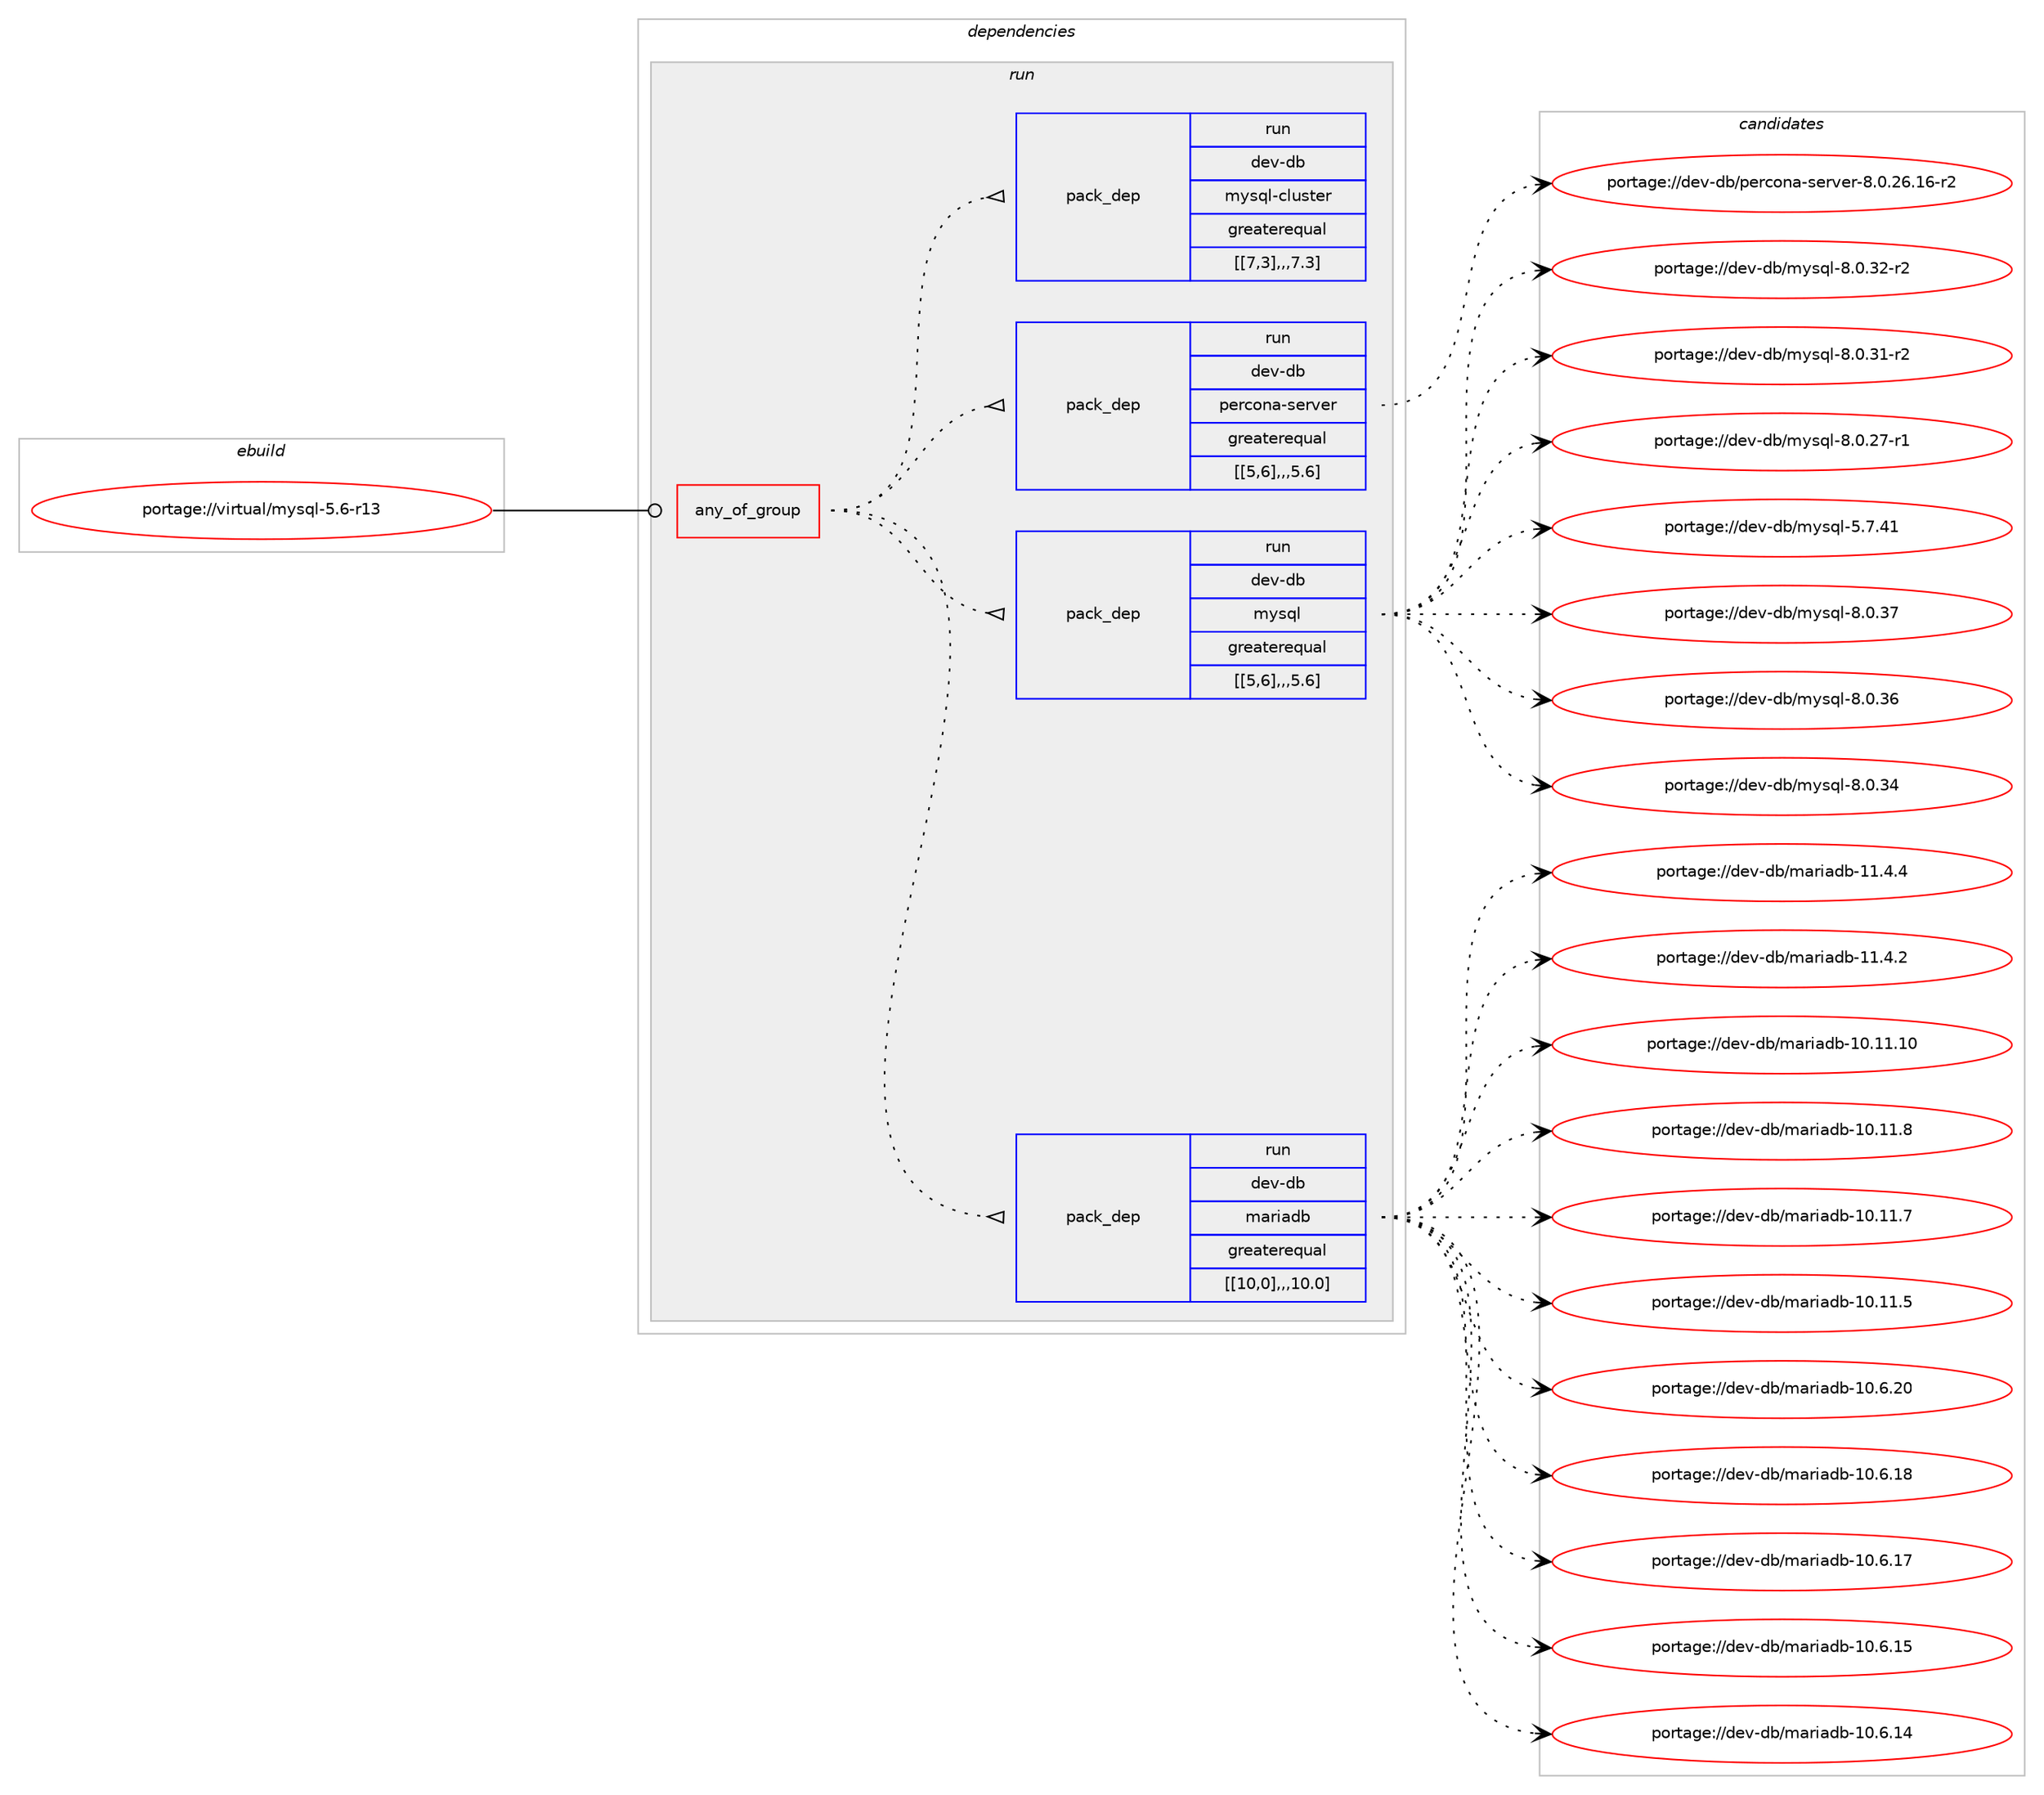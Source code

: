 digraph prolog {

# *************
# Graph options
# *************

newrank=true;
concentrate=true;
compound=true;
graph [rankdir=LR,fontname=Helvetica,fontsize=10,ranksep=1.5];#, ranksep=2.5, nodesep=0.2];
edge  [arrowhead=vee];
node  [fontname=Helvetica,fontsize=10];

# **********
# The ebuild
# **********

subgraph cluster_leftcol {
color=gray;
label=<<i>ebuild</i>>;
id [label="portage://virtual/mysql-5.6-r13", color=red, width=4, href="../virtual/mysql-5.6-r13.svg"];
}

# ****************
# The dependencies
# ****************

subgraph cluster_midcol {
color=gray;
label=<<i>dependencies</i>>;
subgraph cluster_compile {
fillcolor="#eeeeee";
style=filled;
label=<<i>compile</i>>;
}
subgraph cluster_compileandrun {
fillcolor="#eeeeee";
style=filled;
label=<<i>compile and run</i>>;
}
subgraph cluster_run {
fillcolor="#eeeeee";
style=filled;
label=<<i>run</i>>;
subgraph any54 {
dependency2026 [label=<<TABLE BORDER="0" CELLBORDER="1" CELLSPACING="0" CELLPADDING="4"><TR><TD CELLPADDING="10">any_of_group</TD></TR></TABLE>>, shape=none, color=red];subgraph pack1505 {
dependency2027 [label=<<TABLE BORDER="0" CELLBORDER="1" CELLSPACING="0" CELLPADDING="4" WIDTH="220"><TR><TD ROWSPAN="6" CELLPADDING="30">pack_dep</TD></TR><TR><TD WIDTH="110">run</TD></TR><TR><TD>dev-db</TD></TR><TR><TD>mariadb</TD></TR><TR><TD>greaterequal</TD></TR><TR><TD>[[10,0],,,10.0]</TD></TR></TABLE>>, shape=none, color=blue];
}
dependency2026:e -> dependency2027:w [weight=20,style="dotted",arrowhead="oinv"];
subgraph pack1510 {
dependency2035 [label=<<TABLE BORDER="0" CELLBORDER="1" CELLSPACING="0" CELLPADDING="4" WIDTH="220"><TR><TD ROWSPAN="6" CELLPADDING="30">pack_dep</TD></TR><TR><TD WIDTH="110">run</TD></TR><TR><TD>dev-db</TD></TR><TR><TD>mysql</TD></TR><TR><TD>greaterequal</TD></TR><TR><TD>[[5,6],,,5.6]</TD></TR></TABLE>>, shape=none, color=blue];
}
dependency2026:e -> dependency2035:w [weight=20,style="dotted",arrowhead="oinv"];
subgraph pack1514 {
dependency2040 [label=<<TABLE BORDER="0" CELLBORDER="1" CELLSPACING="0" CELLPADDING="4" WIDTH="220"><TR><TD ROWSPAN="6" CELLPADDING="30">pack_dep</TD></TR><TR><TD WIDTH="110">run</TD></TR><TR><TD>dev-db</TD></TR><TR><TD>percona-server</TD></TR><TR><TD>greaterequal</TD></TR><TR><TD>[[5,6],,,5.6]</TD></TR></TABLE>>, shape=none, color=blue];
}
dependency2026:e -> dependency2040:w [weight=20,style="dotted",arrowhead="oinv"];
subgraph pack1518 {
dependency2046 [label=<<TABLE BORDER="0" CELLBORDER="1" CELLSPACING="0" CELLPADDING="4" WIDTH="220"><TR><TD ROWSPAN="6" CELLPADDING="30">pack_dep</TD></TR><TR><TD WIDTH="110">run</TD></TR><TR><TD>dev-db</TD></TR><TR><TD>mysql-cluster</TD></TR><TR><TD>greaterequal</TD></TR><TR><TD>[[7,3],,,7.3]</TD></TR></TABLE>>, shape=none, color=blue];
}
dependency2026:e -> dependency2046:w [weight=20,style="dotted",arrowhead="oinv"];
}
id:e -> dependency2026:w [weight=20,style="solid",arrowhead="odot"];
}
}

# **************
# The candidates
# **************

subgraph cluster_choices {
rank=same;
color=gray;
label=<<i>candidates</i>>;

subgraph choice1443 {
color=black;
nodesep=1;
choice10010111845100984710997114105971009845494946524652 [label="portage://dev-db/mariadb-11.4.4", color=red, width=4,href="../dev-db/mariadb-11.4.4.svg"];
choice10010111845100984710997114105971009845494946524650 [label="portage://dev-db/mariadb-11.4.2", color=red, width=4,href="../dev-db/mariadb-11.4.2.svg"];
choice100101118451009847109971141059710098454948464949464948 [label="portage://dev-db/mariadb-10.11.10", color=red, width=4,href="../dev-db/mariadb-10.11.10.svg"];
choice1001011184510098471099711410597100984549484649494656 [label="portage://dev-db/mariadb-10.11.8", color=red, width=4,href="../dev-db/mariadb-10.11.8.svg"];
choice1001011184510098471099711410597100984549484649494655 [label="portage://dev-db/mariadb-10.11.7", color=red, width=4,href="../dev-db/mariadb-10.11.7.svg"];
choice1001011184510098471099711410597100984549484649494653 [label="portage://dev-db/mariadb-10.11.5", color=red, width=4,href="../dev-db/mariadb-10.11.5.svg"];
choice1001011184510098471099711410597100984549484654465048 [label="portage://dev-db/mariadb-10.6.20", color=red, width=4,href="../dev-db/mariadb-10.6.20.svg"];
choice1001011184510098471099711410597100984549484654464956 [label="portage://dev-db/mariadb-10.6.18", color=red, width=4,href="../dev-db/mariadb-10.6.18.svg"];
choice1001011184510098471099711410597100984549484654464955 [label="portage://dev-db/mariadb-10.6.17", color=red, width=4,href="../dev-db/mariadb-10.6.17.svg"];
choice1001011184510098471099711410597100984549484654464953 [label="portage://dev-db/mariadb-10.6.15", color=red, width=4,href="../dev-db/mariadb-10.6.15.svg"];
choice1001011184510098471099711410597100984549484654464952 [label="portage://dev-db/mariadb-10.6.14", color=red, width=4,href="../dev-db/mariadb-10.6.14.svg"];
dependency2027:e -> choice10010111845100984710997114105971009845494946524652:w [style=dotted,weight="100"];
dependency2027:e -> choice10010111845100984710997114105971009845494946524650:w [style=dotted,weight="100"];
dependency2027:e -> choice100101118451009847109971141059710098454948464949464948:w [style=dotted,weight="100"];
dependency2027:e -> choice1001011184510098471099711410597100984549484649494656:w [style=dotted,weight="100"];
dependency2027:e -> choice1001011184510098471099711410597100984549484649494655:w [style=dotted,weight="100"];
dependency2027:e -> choice1001011184510098471099711410597100984549484649494653:w [style=dotted,weight="100"];
dependency2027:e -> choice1001011184510098471099711410597100984549484654465048:w [style=dotted,weight="100"];
dependency2027:e -> choice1001011184510098471099711410597100984549484654464956:w [style=dotted,weight="100"];
dependency2027:e -> choice1001011184510098471099711410597100984549484654464955:w [style=dotted,weight="100"];
dependency2027:e -> choice1001011184510098471099711410597100984549484654464953:w [style=dotted,weight="100"];
dependency2027:e -> choice1001011184510098471099711410597100984549484654464952:w [style=dotted,weight="100"];
}
subgraph choice1457 {
color=black;
nodesep=1;
choice10010111845100984710912111511310845564648465155 [label="portage://dev-db/mysql-8.0.37", color=red, width=4,href="../dev-db/mysql-8.0.37.svg"];
choice10010111845100984710912111511310845564648465154 [label="portage://dev-db/mysql-8.0.36", color=red, width=4,href="../dev-db/mysql-8.0.36.svg"];
choice10010111845100984710912111511310845564648465152 [label="portage://dev-db/mysql-8.0.34", color=red, width=4,href="../dev-db/mysql-8.0.34.svg"];
choice100101118451009847109121115113108455646484651504511450 [label="portage://dev-db/mysql-8.0.32-r2", color=red, width=4,href="../dev-db/mysql-8.0.32-r2.svg"];
choice100101118451009847109121115113108455646484651494511450 [label="portage://dev-db/mysql-8.0.31-r2", color=red, width=4,href="../dev-db/mysql-8.0.31-r2.svg"];
choice100101118451009847109121115113108455646484650554511449 [label="portage://dev-db/mysql-8.0.27-r1", color=red, width=4,href="../dev-db/mysql-8.0.27-r1.svg"];
choice10010111845100984710912111511310845534655465249 [label="portage://dev-db/mysql-5.7.41", color=red, width=4,href="../dev-db/mysql-5.7.41.svg"];
dependency2035:e -> choice10010111845100984710912111511310845564648465155:w [style=dotted,weight="100"];
dependency2035:e -> choice10010111845100984710912111511310845564648465154:w [style=dotted,weight="100"];
dependency2035:e -> choice10010111845100984710912111511310845564648465152:w [style=dotted,weight="100"];
dependency2035:e -> choice100101118451009847109121115113108455646484651504511450:w [style=dotted,weight="100"];
dependency2035:e -> choice100101118451009847109121115113108455646484651494511450:w [style=dotted,weight="100"];
dependency2035:e -> choice100101118451009847109121115113108455646484650554511449:w [style=dotted,weight="100"];
dependency2035:e -> choice10010111845100984710912111511310845534655465249:w [style=dotted,weight="100"];
}
subgraph choice1466 {
color=black;
nodesep=1;
choice100101118451009847112101114991111109745115101114118101114455646484650544649544511450 [label="portage://dev-db/percona-server-8.0.26.16-r2", color=red, width=4,href="../dev-db/percona-server-8.0.26.16-r2.svg"];
dependency2040:e -> choice100101118451009847112101114991111109745115101114118101114455646484650544649544511450:w [style=dotted,weight="100"];
}
subgraph choice1471 {
color=black;
nodesep=1;
}
}

}
